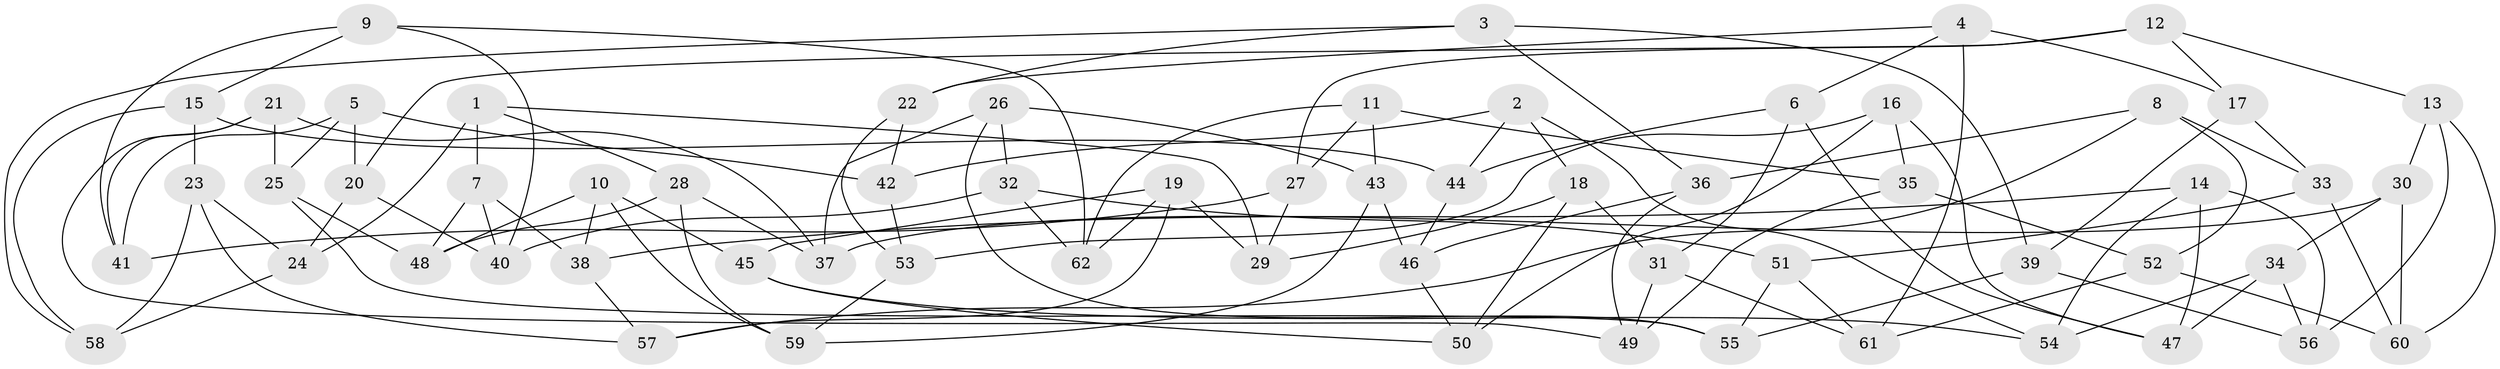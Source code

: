// coarse degree distribution, {3: 0.16129032258064516, 8: 0.03225806451612903, 7: 0.03225806451612903, 9: 0.06451612903225806, 4: 0.5483870967741935, 11: 0.06451612903225806, 6: 0.0967741935483871}
// Generated by graph-tools (version 1.1) at 2025/53/03/04/25 22:53:44]
// undirected, 62 vertices, 124 edges
graph export_dot {
  node [color=gray90,style=filled];
  1;
  2;
  3;
  4;
  5;
  6;
  7;
  8;
  9;
  10;
  11;
  12;
  13;
  14;
  15;
  16;
  17;
  18;
  19;
  20;
  21;
  22;
  23;
  24;
  25;
  26;
  27;
  28;
  29;
  30;
  31;
  32;
  33;
  34;
  35;
  36;
  37;
  38;
  39;
  40;
  41;
  42;
  43;
  44;
  45;
  46;
  47;
  48;
  49;
  50;
  51;
  52;
  53;
  54;
  55;
  56;
  57;
  58;
  59;
  60;
  61;
  62;
  1 -- 28;
  1 -- 29;
  1 -- 24;
  1 -- 7;
  2 -- 42;
  2 -- 54;
  2 -- 18;
  2 -- 44;
  3 -- 36;
  3 -- 39;
  3 -- 58;
  3 -- 22;
  4 -- 17;
  4 -- 22;
  4 -- 61;
  4 -- 6;
  5 -- 41;
  5 -- 42;
  5 -- 20;
  5 -- 25;
  6 -- 44;
  6 -- 47;
  6 -- 31;
  7 -- 40;
  7 -- 38;
  7 -- 48;
  8 -- 36;
  8 -- 33;
  8 -- 52;
  8 -- 57;
  9 -- 15;
  9 -- 41;
  9 -- 40;
  9 -- 62;
  10 -- 48;
  10 -- 59;
  10 -- 38;
  10 -- 45;
  11 -- 27;
  11 -- 62;
  11 -- 35;
  11 -- 43;
  12 -- 17;
  12 -- 20;
  12 -- 27;
  12 -- 13;
  13 -- 60;
  13 -- 56;
  13 -- 30;
  14 -- 47;
  14 -- 56;
  14 -- 54;
  14 -- 38;
  15 -- 23;
  15 -- 44;
  15 -- 58;
  16 -- 53;
  16 -- 47;
  16 -- 50;
  16 -- 35;
  17 -- 33;
  17 -- 39;
  18 -- 31;
  18 -- 29;
  18 -- 50;
  19 -- 29;
  19 -- 45;
  19 -- 62;
  19 -- 57;
  20 -- 40;
  20 -- 24;
  21 -- 37;
  21 -- 49;
  21 -- 41;
  21 -- 25;
  22 -- 42;
  22 -- 53;
  23 -- 24;
  23 -- 58;
  23 -- 57;
  24 -- 58;
  25 -- 55;
  25 -- 48;
  26 -- 37;
  26 -- 55;
  26 -- 32;
  26 -- 43;
  27 -- 41;
  27 -- 29;
  28 -- 37;
  28 -- 59;
  28 -- 48;
  30 -- 37;
  30 -- 60;
  30 -- 34;
  31 -- 61;
  31 -- 49;
  32 -- 40;
  32 -- 62;
  32 -- 51;
  33 -- 60;
  33 -- 51;
  34 -- 56;
  34 -- 47;
  34 -- 54;
  35 -- 49;
  35 -- 52;
  36 -- 46;
  36 -- 49;
  38 -- 57;
  39 -- 56;
  39 -- 55;
  42 -- 53;
  43 -- 46;
  43 -- 59;
  44 -- 46;
  45 -- 50;
  45 -- 54;
  46 -- 50;
  51 -- 55;
  51 -- 61;
  52 -- 61;
  52 -- 60;
  53 -- 59;
}
